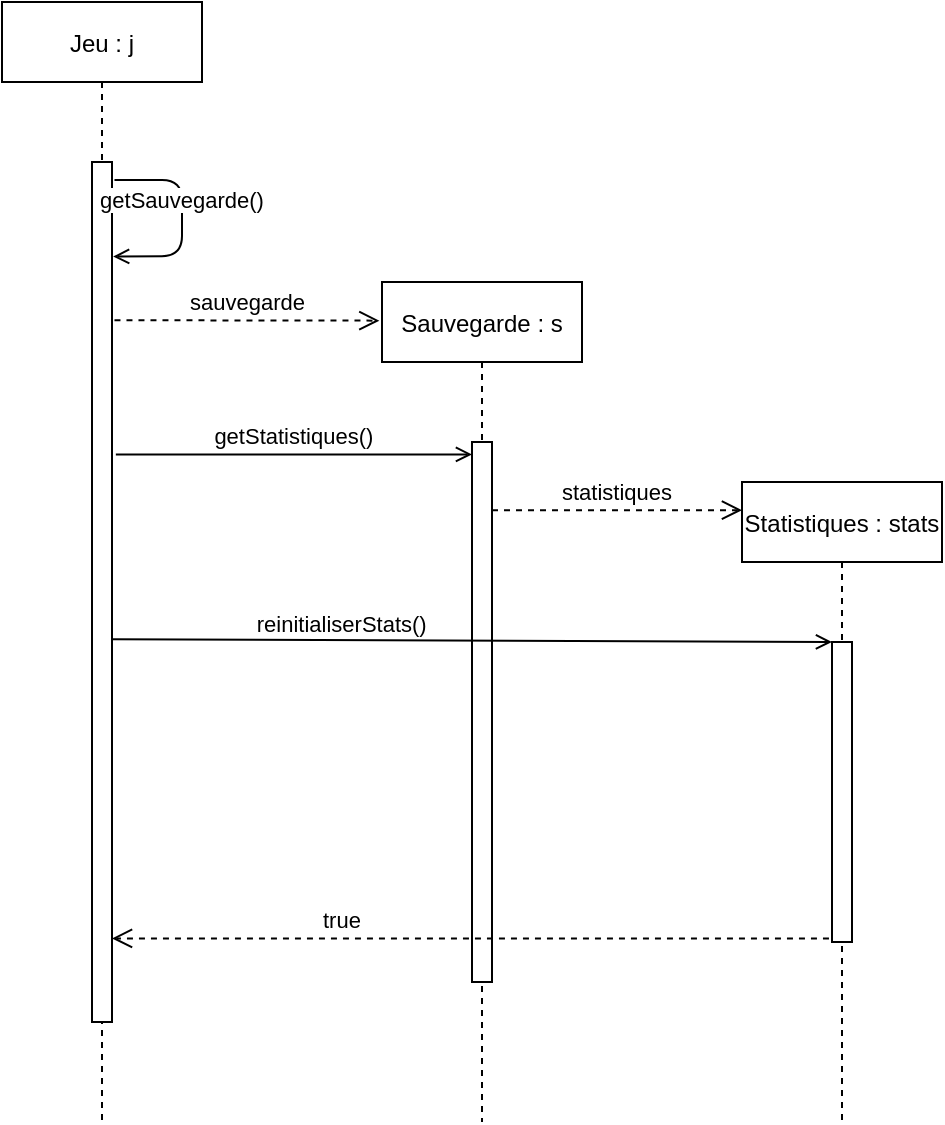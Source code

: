 <mxfile version="13.7.9" type="device"><diagram id="kgpKYQtTHZ0yAKxKKP6v" name="Page-1"><mxGraphModel dx="749" dy="556" grid="1" gridSize="10" guides="1" tooltips="1" connect="1" arrows="1" fold="1" page="1" pageScale="1" pageWidth="850" pageHeight="1100" math="0" shadow="0"><root><mxCell id="0"/><mxCell id="1" parent="0"/><mxCell id="wqlRNFOMr97LOKiULaWl-8" value="getStatistiques()" style="verticalAlign=bottom;endArrow=open;endSize=6;shadow=0;strokeWidth=1;exitX=1.193;exitY=0.34;exitDx=0;exitDy=0;exitPerimeter=0;" parent="1" source="3nuBFxr9cyL0pnOWT2aG-2" target="wqlRNFOMr97LOKiULaWl-2" edge="1"><mxGeometry relative="1" as="geometry"><mxPoint x="185.55" y="217.3" as="targetPoint"/><mxPoint x="186.24" y="179.03" as="sourcePoint"/></mxGeometry></mxCell><mxCell id="wqlRNFOMr97LOKiULaWl-1" value="Sauvegarde : s" style="shape=umlLifeline;perimeter=lifelinePerimeter;container=1;collapsible=0;recursiveResize=0;rounded=0;shadow=0;strokeWidth=1;" parent="1" vertex="1"><mxGeometry x="310" y="220" width="100" height="420" as="geometry"/></mxCell><mxCell id="wqlRNFOMr97LOKiULaWl-2" value="" style="points=[];perimeter=orthogonalPerimeter;rounded=0;shadow=0;strokeWidth=1;" parent="wqlRNFOMr97LOKiULaWl-1" vertex="1"><mxGeometry x="45" y="80" width="10" height="270" as="geometry"/></mxCell><mxCell id="3nuBFxr9cyL0pnOWT2aG-1" value="Jeu : j" style="shape=umlLifeline;perimeter=lifelinePerimeter;container=1;collapsible=0;recursiveResize=0;rounded=0;shadow=0;strokeWidth=1;" parent="1" vertex="1"><mxGeometry x="120" y="80" width="100" height="560" as="geometry"/></mxCell><mxCell id="3nuBFxr9cyL0pnOWT2aG-2" value="" style="points=[];perimeter=orthogonalPerimeter;rounded=0;shadow=0;strokeWidth=1;" parent="3nuBFxr9cyL0pnOWT2aG-1" vertex="1"><mxGeometry x="45" y="80" width="10" height="430" as="geometry"/></mxCell><mxCell id="3HuNBA5Qbn6LlFR20z8S-13" value="getSauvegarde()" style="verticalAlign=bottom;endArrow=open;endSize=6;shadow=0;strokeWidth=1;exitX=1.124;exitY=0.021;exitDx=0;exitDy=0;exitPerimeter=0;entryX=1.055;entryY=0.11;entryDx=0;entryDy=0;entryPerimeter=0;" parent="3nuBFxr9cyL0pnOWT2aG-1" source="3nuBFxr9cyL0pnOWT2aG-2" target="3nuBFxr9cyL0pnOWT2aG-2" edge="1"><mxGeometry relative="1" as="geometry"><mxPoint x="53.33" y="390.14" as="targetPoint"/><mxPoint x="-95.83" y="390.67" as="sourcePoint"/><Array as="points"><mxPoint x="90" y="89"/><mxPoint x="90" y="127"/></Array></mxGeometry></mxCell><mxCell id="3HuNBA5Qbn6LlFR20z8S-3" value="true" style="verticalAlign=bottom;endArrow=open;dashed=1;endSize=8;shadow=0;strokeWidth=1;exitX=-0.152;exitY=0.988;exitDx=0;exitDy=0;exitPerimeter=0;" parent="1" source="wqlRNFOMr97LOKiULaWl-7" target="3nuBFxr9cyL0pnOWT2aG-2" edge="1"><mxGeometry x="0.358" relative="1" as="geometry"><mxPoint x="184.17" y="436.6" as="targetPoint"/><mxPoint x="525.83" y="550.62" as="sourcePoint"/><mxPoint as="offset"/></mxGeometry></mxCell><mxCell id="wqlRNFOMr97LOKiULaWl-5" value="sauvegarde" style="verticalAlign=bottom;endArrow=open;dashed=1;endSize=8;shadow=0;strokeWidth=1;exitX=1.124;exitY=0.184;exitDx=0;exitDy=0;exitPerimeter=0;entryX=-0.013;entryY=0.046;entryDx=0;entryDy=0;entryPerimeter=0;" parent="1" source="3nuBFxr9cyL0pnOWT2aG-2" target="wqlRNFOMr97LOKiULaWl-1" edge="1"><mxGeometry x="0.002" relative="1" as="geometry"><mxPoint x="185" y="560.62" as="targetPoint"/><mxPoint x="585.83" y="560.62" as="sourcePoint"/><mxPoint as="offset"/></mxGeometry></mxCell><mxCell id="wqlRNFOMr97LOKiULaWl-6" value="Statistiques : stats" style="shape=umlLifeline;perimeter=lifelinePerimeter;container=1;collapsible=0;recursiveResize=0;rounded=0;shadow=0;strokeWidth=1;" parent="1" vertex="1"><mxGeometry x="490" y="320" width="100" height="320" as="geometry"/></mxCell><mxCell id="wqlRNFOMr97LOKiULaWl-7" value="" style="points=[];perimeter=orthogonalPerimeter;rounded=0;shadow=0;strokeWidth=1;" parent="wqlRNFOMr97LOKiULaWl-6" vertex="1"><mxGeometry x="45" y="80" width="10" height="150" as="geometry"/></mxCell><mxCell id="wqlRNFOMr97LOKiULaWl-9" value="statistiques" style="verticalAlign=bottom;endArrow=open;dashed=1;endSize=8;shadow=0;strokeWidth=1;entryX=0;entryY=0.044;entryDx=0;entryDy=0;entryPerimeter=0;" parent="1" source="wqlRNFOMr97LOKiULaWl-2" target="wqlRNFOMr97LOKiULaWl-6" edge="1"><mxGeometry x="0.002" relative="1" as="geometry"><mxPoint x="318.7" y="249.32" as="targetPoint"/><mxPoint x="186.24" y="249.12" as="sourcePoint"/><mxPoint as="offset"/></mxGeometry></mxCell><mxCell id="wqlRNFOMr97LOKiULaWl-10" value="reinitialiserStats()" style="verticalAlign=bottom;endArrow=open;endSize=6;shadow=0;strokeWidth=1;exitX=0.986;exitY=0.555;exitDx=0;exitDy=0;exitPerimeter=0;" parent="1" source="3nuBFxr9cyL0pnOWT2aG-2" target="wqlRNFOMr97LOKiULaWl-7" edge="1"><mxGeometry x="-0.361" y="-1" relative="1" as="geometry"><mxPoint x="365" y="316.2" as="targetPoint"/><mxPoint x="190" y="400" as="sourcePoint"/><mxPoint as="offset"/></mxGeometry></mxCell></root></mxGraphModel></diagram></mxfile>